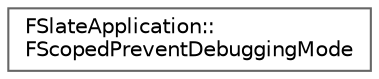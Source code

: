 digraph "Graphical Class Hierarchy"
{
 // INTERACTIVE_SVG=YES
 // LATEX_PDF_SIZE
  bgcolor="transparent";
  edge [fontname=Helvetica,fontsize=10,labelfontname=Helvetica,labelfontsize=10];
  node [fontname=Helvetica,fontsize=10,shape=box,height=0.2,width=0.4];
  rankdir="LR";
  Node0 [id="Node000000",label="FSlateApplication::\lFScopedPreventDebuggingMode",height=0.2,width=0.4,color="grey40", fillcolor="white", style="filled",URL="$d3/d33/structFSlateApplication_1_1FScopedPreventDebuggingMode.html",tooltip=" "];
}
